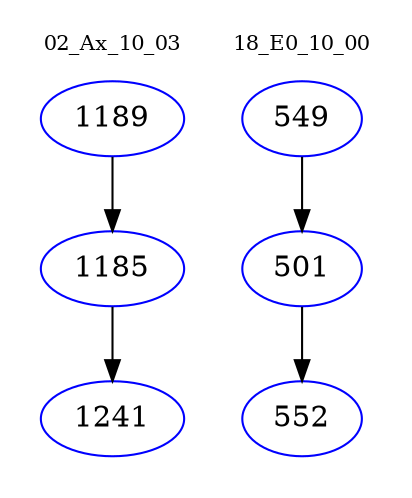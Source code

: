digraph{
subgraph cluster_0 {
color = white
label = "02_Ax_10_03";
fontsize=10;
T0_1189 [label="1189", color="blue"]
T0_1189 -> T0_1185 [color="black"]
T0_1185 [label="1185", color="blue"]
T0_1185 -> T0_1241 [color="black"]
T0_1241 [label="1241", color="blue"]
}
subgraph cluster_1 {
color = white
label = "18_E0_10_00";
fontsize=10;
T1_549 [label="549", color="blue"]
T1_549 -> T1_501 [color="black"]
T1_501 [label="501", color="blue"]
T1_501 -> T1_552 [color="black"]
T1_552 [label="552", color="blue"]
}
}
